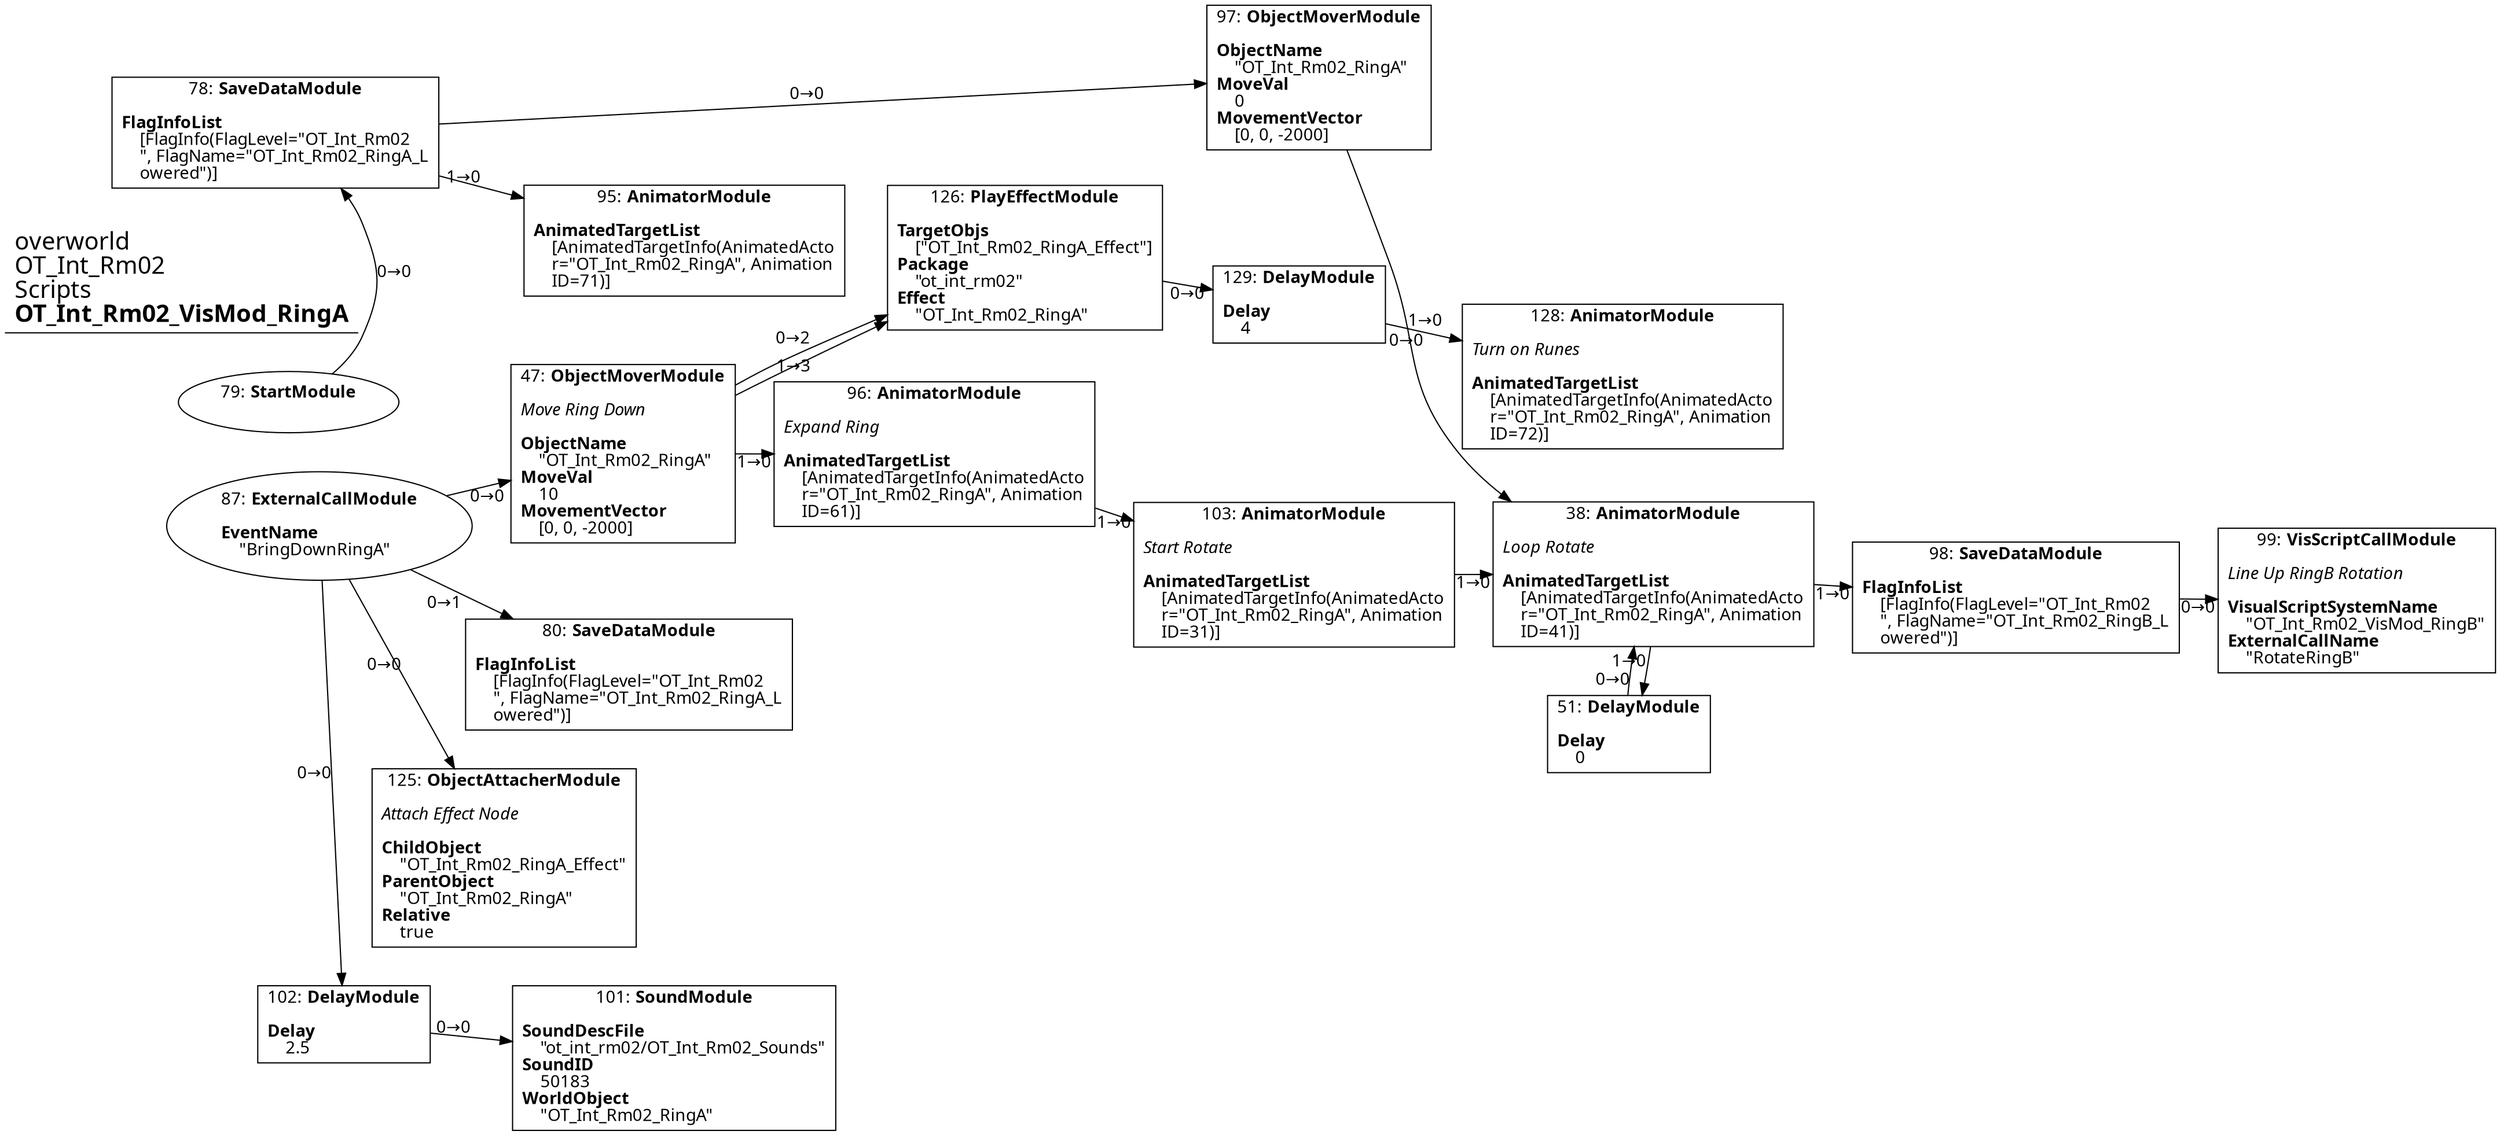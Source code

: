 digraph {
    layout = fdp;
    overlap = prism;
    sep = "+16";
    splines = spline;

    node [ shape = box ];

    graph [ fontname = "Segoe UI" ];
    node [ fontname = "Segoe UI" ];
    edge [ fontname = "Segoe UI" ];

    38 [ label = <38: <b>AnimatorModule</b><br/><br/><i>Loop Rotate<br align="left"/></i><br align="left"/><b>AnimatedTargetList</b><br align="left"/>    [AnimatedTargetInfo(AnimatedActo<br align="left"/>    r=&quot;OT_Int_Rm02_RingA&quot;, Animation<br align="left"/>    ID=41)]<br align="left"/>> ];
    38 [ pos = "1.166,-2.081!" ];
    38 -> 51 [ label = "1→0" ];
    38 -> 98 [ label = "1→0" ];

    47 [ label = <47: <b>ObjectMoverModule</b><br/><br/><i>Move Ring Down<br align="left"/></i><br align="left"/><b>ObjectName</b><br align="left"/>    &quot;OT_Int_Rm02_RingA&quot;<br align="left"/><b>MoveVal</b><br align="left"/>    10<br align="left"/><b>MovementVector</b><br align="left"/>    [0, 0, -2000]<br align="left"/>> ];
    47 [ pos = "0.34100002,-2.012!" ];
    47 -> 96 [ label = "1→0" ];
    47 -> 126 [ label = "0→2" ];
    47 -> 126 [ label = "1→3" ];

    51 [ label = <51: <b>DelayModule</b><br/><br/><b>Delay</b><br align="left"/>    0<br align="left"/>> ];
    51 [ pos = "1.2030001,-2.243!" ];
    51 -> 38 [ label = "0→0" ];

    78 [ label = <78: <b>SaveDataModule</b><br/><br/><b>FlagInfoList</b><br align="left"/>    [FlagInfo(FlagLevel=&quot;OT_Int_Rm02<br align="left"/>    &quot;, FlagName=&quot;OT_Int_Rm02_RingA_L<br align="left"/>    owered&quot;)]<br align="left"/>> ];
    78 [ pos = "-0.148,-1.687!" ];
    78 -> 95 [ label = "1→0" ];
    78 -> 97 [ label = "0→0" ];

    79 [ label = <79: <b>StartModule</b><br/><br/>> ];
    79 [ shape = oval ]
    79 [ pos = "-0.38500002,-1.687!" ];
    79 -> 78 [ label = "0→0" ];

    80 [ label = <80: <b>SaveDataModule</b><br/><br/><b>FlagInfoList</b><br align="left"/>    [FlagInfo(FlagLevel=&quot;OT_Int_Rm02<br align="left"/>    &quot;, FlagName=&quot;OT_Int_Rm02_RingA_L<br align="left"/>    owered&quot;)]<br align="left"/>> ];
    80 [ pos = "0.34,-2.1650002!" ];

    87 [ label = <87: <b>ExternalCallModule</b><br/><br/><b>EventName</b><br align="left"/>    &quot;BringDownRingA&quot;<br align="left"/>> ];
    87 [ shape = oval ]
    87 [ pos = "-0.13000001,-2.012!" ];
    87 -> 47 [ label = "0→0" ];
    87 -> 102 [ label = "0→0" ];
    87 -> 125 [ label = "0→0" ];
    87 -> 80 [ label = "0→1" ];

    95 [ label = <95: <b>AnimatorModule</b><br/><br/><b>AnimatedTargetList</b><br align="left"/>    [AnimatedTargetInfo(AnimatedActo<br align="left"/>    r=&quot;OT_Int_Rm02_RingA&quot;, Animation<br align="left"/>    ID=71)]<br align="left"/>> ];
    95 [ pos = "0.17,-1.8230001!" ];

    96 [ label = <96: <b>AnimatorModule</b><br/><br/><i>Expand Ring<br align="left"/></i><br align="left"/><b>AnimatedTargetList</b><br align="left"/>    [AnimatedTargetInfo(AnimatedActo<br align="left"/>    r=&quot;OT_Int_Rm02_RingA&quot;, Animation<br align="left"/>    ID=61)]<br align="left"/>> ];
    96 [ pos = "0.60700005,-2.035!" ];
    96 -> 103 [ label = "1→0" ];

    97 [ label = <97: <b>ObjectMoverModule</b><br/><br/><b>ObjectName</b><br align="left"/>    &quot;OT_Int_Rm02_RingA&quot;<br align="left"/><b>MoveVal</b><br align="left"/>    0<br align="left"/><b>MovementVector</b><br align="left"/>    [0, 0, -2000]<br align="left"/>> ];
    97 [ pos = "0.82400006,-1.687!" ];
    97 -> 38 [ label = "1→0" ];

    98 [ label = <98: <b>SaveDataModule</b><br/><br/><b>FlagInfoList</b><br align="left"/>    [FlagInfo(FlagLevel=&quot;OT_Int_Rm02<br align="left"/>    &quot;, FlagName=&quot;OT_Int_Rm02_RingB_L<br align="left"/>    owered&quot;)]<br align="left"/>> ];
    98 [ pos = "1.4120001,-2.104!" ];
    98 -> 99 [ label = "0→0" ];

    99 [ label = <99: <b>VisScriptCallModule</b><br/><br/><i>Line Up RingB Rotation<br align="left"/></i><br align="left"/><b>VisualScriptSystemName</b><br align="left"/>    &quot;OT_Int_Rm02_VisMod_RingB&quot;<br align="left"/><b>ExternalCallName</b><br align="left"/>    &quot;RotateRingB&quot;<br align="left"/>> ];
    99 [ pos = "1.6500001,-2.104!" ];

    101 [ label = <101: <b>SoundModule</b><br/><br/><b>SoundDescFile</b><br align="left"/>    &quot;ot_int_rm02/OT_Int_Rm02_Sounds&quot;<br align="left"/><b>SoundID</b><br align="left"/>    50183<br align="left"/><b>WorldObject</b><br align="left"/>    &quot;OT_Int_Rm02_RingA&quot;<br align="left"/>> ];
    101 [ pos = "0.40600002,-2.44!" ];

    102 [ label = <102: <b>DelayModule</b><br/><br/><b>Delay</b><br align="left"/>    2.5<br align="left"/>> ];
    102 [ pos = "0.23200001,-2.44!" ];
    102 -> 101 [ label = "0→0" ];

    103 [ label = <103: <b>AnimatorModule</b><br/><br/><i>Start Rotate<br align="left"/></i><br align="left"/><b>AnimatedTargetList</b><br align="left"/>    [AnimatedTargetInfo(AnimatedActo<br align="left"/>    r=&quot;OT_Int_Rm02_RingA&quot;, Animation<br align="left"/>    ID=31)]<br align="left"/>> ];
    103 [ pos = "0.92200005,-2.058!" ];
    103 -> 38 [ label = "1→0" ];

    125 [ label = <125: <b>ObjectAttacherModule</b><br/><br/><i>Attach Effect Node<br align="left"/></i><br align="left"/><b>ChildObject</b><br align="left"/>    &quot;OT_Int_Rm02_RingA_Effect&quot;<br align="left"/><b>ParentObject</b><br align="left"/>    &quot;OT_Int_Rm02_RingA&quot;<br align="left"/><b>Relative</b><br align="left"/>    true<br align="left"/>> ];
    125 [ pos = "0.34,-2.319!" ];

    126 [ label = <126: <b>PlayEffectModule</b><br/><br/><b>TargetObjs</b><br align="left"/>    [&quot;OT_Int_Rm02_RingA_Effect&quot;]<br align="left"/><b>Package</b><br align="left"/>    &quot;ot_int_rm02&quot;<br align="left"/><b>Effect</b><br align="left"/>    &quot;OT_Int_Rm02_RingA&quot;<br align="left"/>> ];
    126 [ pos = "0.60300004,-1.853!" ];
    126 -> 129 [ label = "0→0" ];

    128 [ label = <128: <b>AnimatorModule</b><br/><br/><i>Turn on Runes<br align="left"/></i><br align="left"/><b>AnimatedTargetList</b><br align="left"/>    [AnimatedTargetInfo(AnimatedActo<br align="left"/>    r=&quot;OT_Int_Rm02_RingA&quot;, Animation<br align="left"/>    ID=72)]<br align="left"/>> ];
    128 [ pos = "0.97400004,-1.853!" ];

    129 [ label = <129: <b>DelayModule</b><br/><br/><b>Delay</b><br align="left"/>    4<br align="left"/>> ];
    129 [ pos = "0.79,-1.853!" ];
    129 -> 128 [ label = "0→0" ];

    title [ pos = "-0.386,-1.6860001!" ];
    title [ shape = underline ];
    title [ label = <<font point-size="20">overworld<br align="left"/>OT_Int_Rm02<br align="left"/>Scripts<br align="left"/><b>OT_Int_Rm02_VisMod_RingA</b><br align="left"/></font>> ];
}
